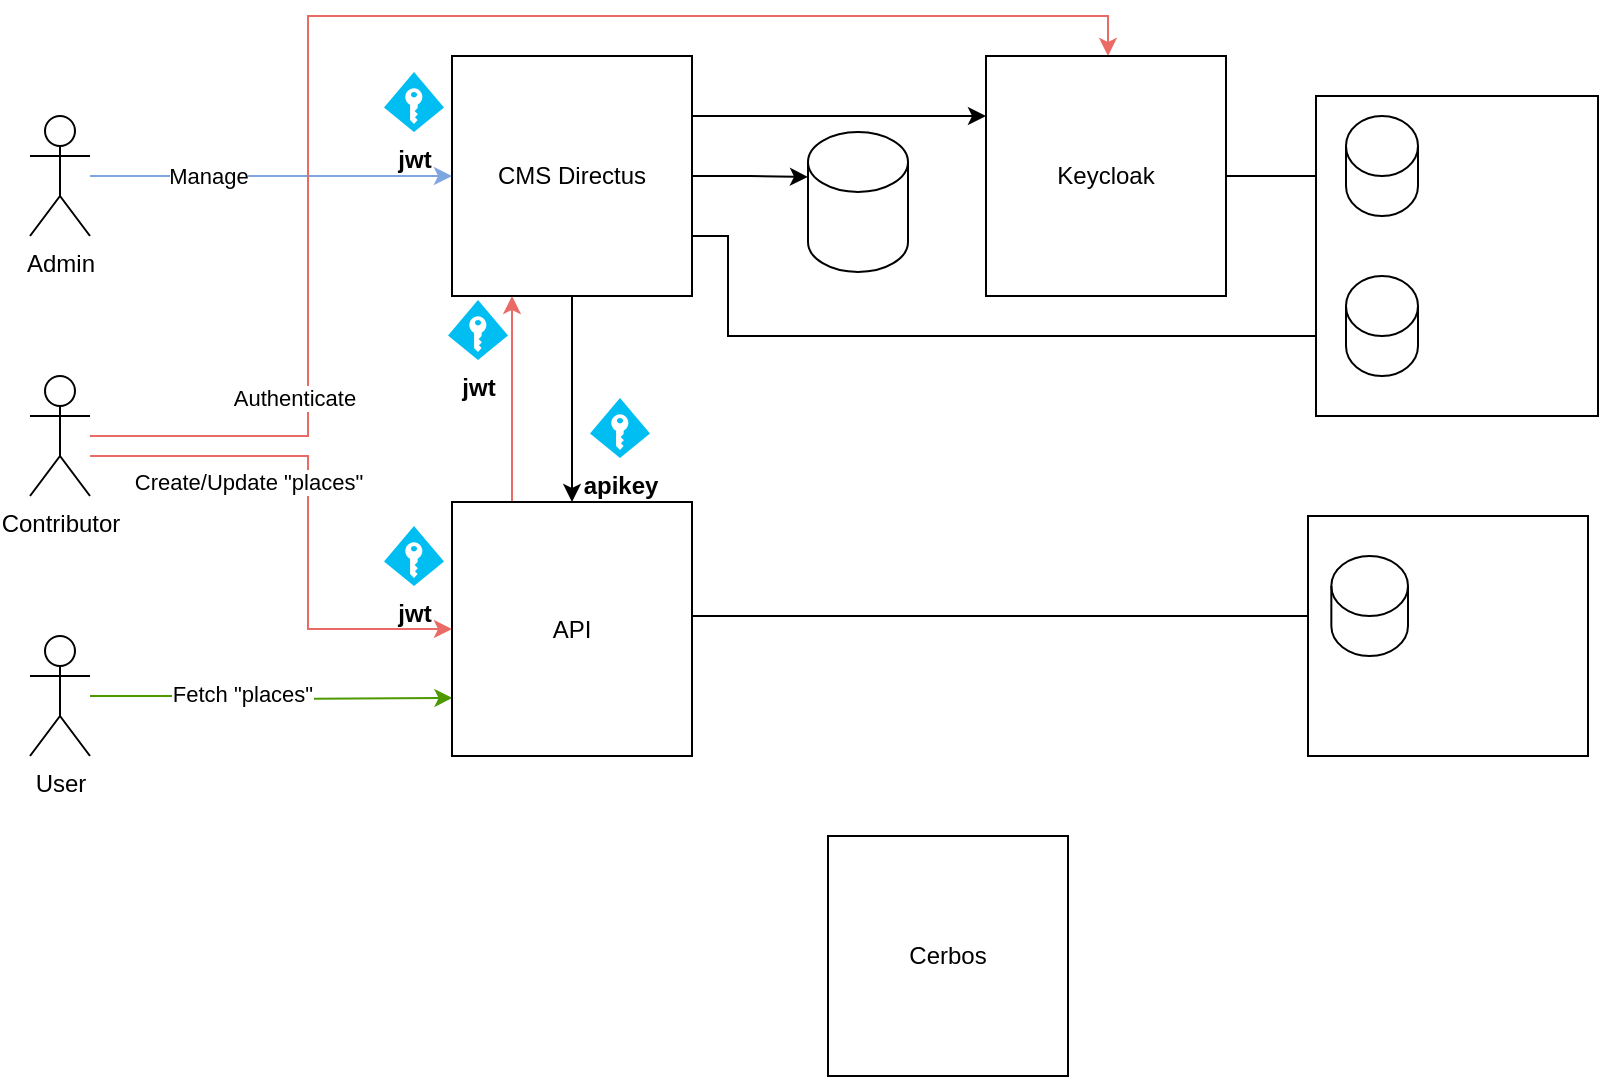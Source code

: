 <mxfile version="22.1.4" type="device">
  <diagram name="Page-1" id="kjfFAkuq4WJYA48KYRBB">
    <mxGraphModel dx="999" dy="608" grid="1" gridSize="10" guides="1" tooltips="1" connect="1" arrows="1" fold="1" page="1" pageScale="1" pageWidth="850" pageHeight="1100" math="0" shadow="0">
      <root>
        <mxCell id="0" />
        <mxCell id="1" parent="0" />
        <mxCell id="QCv3PliEFTNqHR0u3MRq-36" style="edgeStyle=orthogonalEdgeStyle;rounded=0;orthogonalLoop=1;jettySize=auto;html=1;strokeColor=#7EA6E0;" parent="1" source="QCv3PliEFTNqHR0u3MRq-21" target="QCv3PliEFTNqHR0u3MRq-5" edge="1">
          <mxGeometry relative="1" as="geometry">
            <Array as="points">
              <mxPoint x="130" y="150" />
              <mxPoint x="130" y="150" />
            </Array>
          </mxGeometry>
        </mxCell>
        <mxCell id="TiFG9VolYV1T_LwkWkyO-4" value="Manage" style="edgeLabel;html=1;align=center;verticalAlign=middle;resizable=0;points=[];" parent="QCv3PliEFTNqHR0u3MRq-36" vertex="1" connectable="0">
          <mxGeometry x="0.227" y="1" relative="1" as="geometry">
            <mxPoint x="-52" y="1" as="offset" />
          </mxGeometry>
        </mxCell>
        <mxCell id="QCv3PliEFTNqHR0u3MRq-37" style="edgeStyle=orthogonalEdgeStyle;rounded=0;orthogonalLoop=1;jettySize=auto;html=1;strokeColor=#EA6B66;entryX=0;entryY=0.5;entryDx=0;entryDy=0;" parent="1" source="yOjKGkSzRIl2B6AKvalP-2" target="QCv3PliEFTNqHR0u3MRq-20" edge="1">
          <mxGeometry relative="1" as="geometry">
            <mxPoint x="110" y="290" as="sourcePoint" />
            <Array as="points">
              <mxPoint x="180" y="290" />
              <mxPoint x="180" y="377" />
            </Array>
            <mxPoint x="170" y="370" as="targetPoint" />
          </mxGeometry>
        </mxCell>
        <mxCell id="TiFG9VolYV1T_LwkWkyO-3" value="Create/Update &quot;places&quot;" style="edgeLabel;html=1;align=center;verticalAlign=middle;resizable=0;points=[];" parent="QCv3PliEFTNqHR0u3MRq-37" vertex="1" connectable="0">
          <mxGeometry x="-0.289" relative="1" as="geometry">
            <mxPoint x="-16" y="13" as="offset" />
          </mxGeometry>
        </mxCell>
        <mxCell id="QCv3PliEFTNqHR0u3MRq-21" value="Admin" style="shape=umlActor;verticalLabelPosition=bottom;verticalAlign=top;html=1;outlineConnect=0;" parent="1" vertex="1">
          <mxGeometry x="41" y="120" width="30" height="60" as="geometry" />
        </mxCell>
        <mxCell id="QCv3PliEFTNqHR0u3MRq-44" style="edgeStyle=orthogonalEdgeStyle;rounded=0;orthogonalLoop=1;jettySize=auto;html=1;strokeColor=#4D9900;entryX=0.002;entryY=0.85;entryDx=0;entryDy=0;entryPerimeter=0;" parent="1" source="QCv3PliEFTNqHR0u3MRq-22" edge="1">
          <mxGeometry relative="1" as="geometry">
            <mxPoint x="252.24" y="410.95" as="targetPoint" />
            <Array as="points" />
          </mxGeometry>
        </mxCell>
        <mxCell id="TiFG9VolYV1T_LwkWkyO-1" value="Fetch &quot;places&quot;" style="edgeLabel;html=1;align=center;verticalAlign=middle;resizable=0;points=[];" parent="QCv3PliEFTNqHR0u3MRq-44" vertex="1" connectable="0">
          <mxGeometry x="-0.323" y="1" relative="1" as="geometry">
            <mxPoint x="14" as="offset" />
          </mxGeometry>
        </mxCell>
        <mxCell id="QCv3PliEFTNqHR0u3MRq-22" value="User" style="shape=umlActor;verticalLabelPosition=bottom;verticalAlign=top;html=1;outlineConnect=0;" parent="1" vertex="1">
          <mxGeometry x="41" y="380" width="30" height="60" as="geometry" />
        </mxCell>
        <mxCell id="QCv3PliEFTNqHR0u3MRq-33" style="edgeStyle=orthogonalEdgeStyle;rounded=0;orthogonalLoop=1;jettySize=auto;html=1;" parent="1" source="QCv3PliEFTNqHR0u3MRq-5" target="QCv3PliEFTNqHR0u3MRq-1" edge="1">
          <mxGeometry relative="1" as="geometry">
            <Array as="points">
              <mxPoint x="430" y="120" />
              <mxPoint x="430" y="120" />
            </Array>
          </mxGeometry>
        </mxCell>
        <mxCell id="QCv3PliEFTNqHR0u3MRq-34" style="edgeStyle=orthogonalEdgeStyle;rounded=0;orthogonalLoop=1;jettySize=auto;html=1;strokeColor=#000000;" parent="1" source="QCv3PliEFTNqHR0u3MRq-5" target="QCv3PliEFTNqHR0u3MRq-20" edge="1">
          <mxGeometry relative="1" as="geometry" />
        </mxCell>
        <mxCell id="QCv3PliEFTNqHR0u3MRq-45" value="apikey" style="verticalLabelPosition=bottom;html=1;verticalAlign=top;align=center;strokeColor=none;fillColor=#00BEF2;shape=mxgraph.azure.access_control;fontStyle=1" parent="1" vertex="1">
          <mxGeometry x="321" y="261" width="30" height="30" as="geometry" />
        </mxCell>
        <mxCell id="QCv3PliEFTNqHR0u3MRq-48" value="jwt" style="verticalLabelPosition=bottom;html=1;verticalAlign=top;align=center;strokeColor=none;fillColor=#00BEF2;shape=mxgraph.azure.access_control;fontStyle=1" parent="1" vertex="1">
          <mxGeometry x="218" y="98" width="30" height="30" as="geometry" />
        </mxCell>
        <mxCell id="QCv3PliEFTNqHR0u3MRq-50" value="&lt;b&gt;jwt&lt;/b&gt;" style="verticalLabelPosition=bottom;html=1;verticalAlign=top;align=center;strokeColor=none;fillColor=#00BEF2;shape=mxgraph.azure.access_control;" parent="1" vertex="1">
          <mxGeometry x="218" y="325" width="30" height="30" as="geometry" />
        </mxCell>
        <mxCell id="yOjKGkSzRIl2B6AKvalP-3" style="edgeStyle=orthogonalEdgeStyle;rounded=0;orthogonalLoop=1;jettySize=auto;html=1;strokeColor=#EA6B66;" parent="1" source="yOjKGkSzRIl2B6AKvalP-2" target="QCv3PliEFTNqHR0u3MRq-1" edge="1">
          <mxGeometry relative="1" as="geometry">
            <Array as="points">
              <mxPoint x="180" y="280" />
              <mxPoint x="180" y="70" />
              <mxPoint x="580" y="70" />
            </Array>
          </mxGeometry>
        </mxCell>
        <mxCell id="TiFG9VolYV1T_LwkWkyO-2" value="Authenticate" style="edgeLabel;html=1;align=center;verticalAlign=middle;resizable=0;points=[];" parent="yOjKGkSzRIl2B6AKvalP-3" vertex="1" connectable="0">
          <mxGeometry x="-0.903" y="1" relative="1" as="geometry">
            <mxPoint x="66" y="-18" as="offset" />
          </mxGeometry>
        </mxCell>
        <mxCell id="yOjKGkSzRIl2B6AKvalP-2" value="Contributor" style="shape=umlActor;verticalLabelPosition=bottom;verticalAlign=top;html=1;outlineConnect=0;" parent="1" vertex="1">
          <mxGeometry x="41" y="250" width="30" height="60" as="geometry" />
        </mxCell>
        <mxCell id="yOjKGkSzRIl2B6AKvalP-4" style="edgeStyle=orthogonalEdgeStyle;rounded=0;orthogonalLoop=1;jettySize=auto;html=1;exitX=0.25;exitY=0;exitDx=0;exitDy=0;entryX=0.25;entryY=1;entryDx=0;entryDy=0;strokeColor=#EA6B66;" parent="1" source="QCv3PliEFTNqHR0u3MRq-20" target="QCv3PliEFTNqHR0u3MRq-5" edge="1">
          <mxGeometry relative="1" as="geometry" />
        </mxCell>
        <mxCell id="yOjKGkSzRIl2B6AKvalP-5" value="&lt;b&gt;jwt&lt;/b&gt;" style="verticalLabelPosition=bottom;html=1;verticalAlign=top;align=center;strokeColor=none;fillColor=#00BEF2;shape=mxgraph.azure.access_control;" parent="1" vertex="1">
          <mxGeometry x="250" y="212" width="30" height="30" as="geometry" />
        </mxCell>
        <mxCell id="QCv3PliEFTNqHR0u3MRq-20" value="API" style="rounded=0;whiteSpace=wrap;html=1;" parent="1" vertex="1">
          <mxGeometry x="252" y="313" width="120" height="127" as="geometry" />
        </mxCell>
        <mxCell id="QCv3PliEFTNqHR0u3MRq-32" value="" style="shape=image;verticalLabelPosition=bottom;labelBackgroundColor=default;verticalAlign=top;aspect=fixed;imageAspect=0;image=https://static-00.iconduck.com/assets.00/dotnet-icon-256x256-ozvjws7o.png;container=0;" parent="1" vertex="1">
          <mxGeometry x="332.28" y="399.64" width="38.72" height="38.72" as="geometry" />
        </mxCell>
        <mxCell id="QCv3PliEFTNqHR0u3MRq-5" value="CMS Directus" style="rounded=0;whiteSpace=wrap;html=1;" parent="1" vertex="1">
          <mxGeometry x="252" y="90" width="120" height="120" as="geometry" />
        </mxCell>
        <mxCell id="QCv3PliEFTNqHR0u3MRq-6" value="" style="shape=image;verticalLabelPosition=bottom;labelBackgroundColor=default;verticalAlign=top;aspect=fixed;imageAspect=0;image=https://progsoft.net/images/directus-icon-eef4bb3122109f8b035ecf997c3adf5edd57a797.png;" parent="1" vertex="1">
          <mxGeometry x="321" y="178" width="49.46" height="30" as="geometry" />
        </mxCell>
        <mxCell id="QCv3PliEFTNqHR0u3MRq-1" value="Keycloak" style="whiteSpace=wrap;html=1;aspect=fixed;" parent="1" vertex="1">
          <mxGeometry x="519" y="90" width="120" height="120" as="geometry" />
        </mxCell>
        <mxCell id="QCv3PliEFTNqHR0u3MRq-3" value="" style="shape=image;verticalLabelPosition=bottom;labelBackgroundColor=default;verticalAlign=top;aspect=fixed;imageAspect=0;image=https://cf.appdrag.com/dashboard-openvm-clo-b2d42c/uploads/Keycloak-VC4L-19JH.png;" parent="1" vertex="1">
          <mxGeometry x="599" y="170" width="40" height="40" as="geometry" />
        </mxCell>
        <mxCell id="53KL9uGMBaaXwWSXgC7d-5" value="" style="group" parent="1" vertex="1" connectable="0">
          <mxGeometry x="430" y="128" width="50" height="70" as="geometry" />
        </mxCell>
        <mxCell id="53KL9uGMBaaXwWSXgC7d-1" value="" style="shape=cylinder3;whiteSpace=wrap;html=1;boundedLbl=1;backgroundOutline=1;size=15;" parent="53KL9uGMBaaXwWSXgC7d-5" vertex="1">
          <mxGeometry width="50" height="70" as="geometry" />
        </mxCell>
        <mxCell id="53KL9uGMBaaXwWSXgC7d-2" value="" style="shape=image;verticalLabelPosition=bottom;labelBackgroundColor=default;verticalAlign=top;aspect=fixed;imageAspect=0;image=https://gitlab.com/uploads/-/system/project/avatar/14435711/redis_flat.png;" parent="53KL9uGMBaaXwWSXgC7d-5" vertex="1">
          <mxGeometry x="10.5" y="32" width="29" height="29" as="geometry" />
        </mxCell>
        <mxCell id="53KL9uGMBaaXwWSXgC7d-9" style="edgeStyle=orthogonalEdgeStyle;rounded=0;orthogonalLoop=1;jettySize=auto;html=1;entryX=0;entryY=0;entryDx=0;entryDy=22.5;entryPerimeter=0;" parent="1" source="QCv3PliEFTNqHR0u3MRq-5" target="53KL9uGMBaaXwWSXgC7d-1" edge="1">
          <mxGeometry relative="1" as="geometry" />
        </mxCell>
        <mxCell id="QCv3PliEFTNqHR0u3MRq-27" style="edgeStyle=orthogonalEdgeStyle;rounded=0;orthogonalLoop=1;jettySize=auto;html=1;exitX=1;exitY=0.5;exitDx=0;exitDy=0;entryX=0;entryY=0;entryDx=0;entryDy=30;entryPerimeter=0;" parent="1" source="QCv3PliEFTNqHR0u3MRq-1" target="QCv3PliEFTNqHR0u3MRq-8" edge="1">
          <mxGeometry relative="1" as="geometry" />
        </mxCell>
        <mxCell id="QCv3PliEFTNqHR0u3MRq-28" style="edgeStyle=orthogonalEdgeStyle;rounded=0;orthogonalLoop=1;jettySize=auto;html=1;exitX=1;exitY=0.75;exitDx=0;exitDy=0;entryX=0;entryY=0;entryDx=0;entryDy=30;entryPerimeter=0;" parent="1" source="QCv3PliEFTNqHR0u3MRq-5" target="QCv3PliEFTNqHR0u3MRq-25" edge="1">
          <mxGeometry relative="1" as="geometry">
            <mxPoint x="360" y="180" as="sourcePoint" />
            <Array as="points">
              <mxPoint x="390" y="180" />
              <mxPoint x="390" y="230" />
            </Array>
            <mxPoint x="610" y="250" as="targetPoint" />
          </mxGeometry>
        </mxCell>
        <mxCell id="QCv3PliEFTNqHR0u3MRq-40" style="edgeStyle=orthogonalEdgeStyle;rounded=0;orthogonalLoop=1;jettySize=auto;html=1;strokeColor=#000000;entryX=0;entryY=0;entryDx=0;entryDy=30;entryPerimeter=0;" parent="1" source="QCv3PliEFTNqHR0u3MRq-20" target="QCv3PliEFTNqHR0u3MRq-16" edge="1">
          <mxGeometry relative="1" as="geometry">
            <mxPoint x="590" y="350" as="targetPoint" />
            <Array as="points">
              <mxPoint x="480" y="370" />
              <mxPoint x="480" y="370" />
            </Array>
          </mxGeometry>
        </mxCell>
        <mxCell id="moUvcJOzhX5isvKyKglz-6" value="" style="group" vertex="1" connectable="0" parent="1">
          <mxGeometry x="440" y="480" width="120" height="120" as="geometry" />
        </mxCell>
        <mxCell id="moUvcJOzhX5isvKyKglz-1" value="Cerbos" style="whiteSpace=wrap;html=1;aspect=fixed;" vertex="1" parent="moUvcJOzhX5isvKyKglz-6">
          <mxGeometry width="120" height="120" as="geometry" />
        </mxCell>
        <mxCell id="moUvcJOzhX5isvKyKglz-5" value="" style="shape=image;verticalLabelPosition=bottom;labelBackgroundColor=default;verticalAlign=top;aspect=fixed;imageAspect=0;image=https://cdn.theorg.com/8e81b632-d80b-44a0-b9b8-344801daac3f_medium.jpg;" vertex="1" parent="moUvcJOzhX5isvKyKglz-6">
          <mxGeometry x="70" y="70" width="50" height="50" as="geometry" />
        </mxCell>
        <mxCell id="moUvcJOzhX5isvKyKglz-7" value="" style="group" vertex="1" connectable="0" parent="1">
          <mxGeometry x="680" y="320" width="140" height="120" as="geometry" />
        </mxCell>
        <mxCell id="QCv3PliEFTNqHR0u3MRq-41" value="" style="rounded=0;whiteSpace=wrap;html=1;" parent="moUvcJOzhX5isvKyKglz-7" vertex="1">
          <mxGeometry width="140" height="120" as="geometry" />
        </mxCell>
        <mxCell id="QCv3PliEFTNqHR0u3MRq-16" value="" style="shape=cylinder3;whiteSpace=wrap;html=1;boundedLbl=1;backgroundOutline=1;size=15;" parent="moUvcJOzhX5isvKyKglz-7" vertex="1">
          <mxGeometry x="11.67" y="20" width="38.33" height="50" as="geometry" />
        </mxCell>
        <mxCell id="QCv3PliEFTNqHR0u3MRq-18" value="" style="shape=image;verticalLabelPosition=bottom;labelBackgroundColor=default;verticalAlign=top;aspect=fixed;imageAspect=0;image=https://miro.medium.com/v2/resize:fit:256/1*XR69xeq43LgKB0T_LjZqwQ.png;" parent="moUvcJOzhX5isvKyKglz-7" vertex="1">
          <mxGeometry x="71" y="57" width="60" height="60" as="geometry" />
        </mxCell>
        <mxCell id="moUvcJOzhX5isvKyKglz-8" value="" style="group" vertex="1" connectable="0" parent="1">
          <mxGeometry x="684" y="110" width="141" height="170" as="geometry" />
        </mxCell>
        <mxCell id="QCv3PliEFTNqHR0u3MRq-24" value="" style="rounded=0;whiteSpace=wrap;html=1;" parent="moUvcJOzhX5isvKyKglz-8" vertex="1">
          <mxGeometry width="141" height="160" as="geometry" />
        </mxCell>
        <mxCell id="QCv3PliEFTNqHR0u3MRq-8" value="" style="shape=cylinder3;whiteSpace=wrap;html=1;boundedLbl=1;backgroundOutline=1;size=15;" parent="moUvcJOzhX5isvKyKglz-8" vertex="1">
          <mxGeometry x="15" y="10" width="36" height="50" as="geometry" />
        </mxCell>
        <mxCell id="QCv3PliEFTNqHR0u3MRq-13" value="" style="shape=image;verticalLabelPosition=bottom;labelBackgroundColor=default;verticalAlign=top;aspect=fixed;imageAspect=0;image=https://blog.shanelee.name/content/images/2017/04/mariadb.png;" parent="moUvcJOzhX5isvKyKglz-8" vertex="1">
          <mxGeometry x="60" y="90" width="81" height="80" as="geometry" />
        </mxCell>
        <mxCell id="QCv3PliEFTNqHR0u3MRq-25" value="" style="shape=cylinder3;whiteSpace=wrap;html=1;boundedLbl=1;backgroundOutline=1;size=15;" parent="moUvcJOzhX5isvKyKglz-8" vertex="1">
          <mxGeometry x="15" y="90" width="36" height="50" as="geometry" />
        </mxCell>
      </root>
    </mxGraphModel>
  </diagram>
</mxfile>
